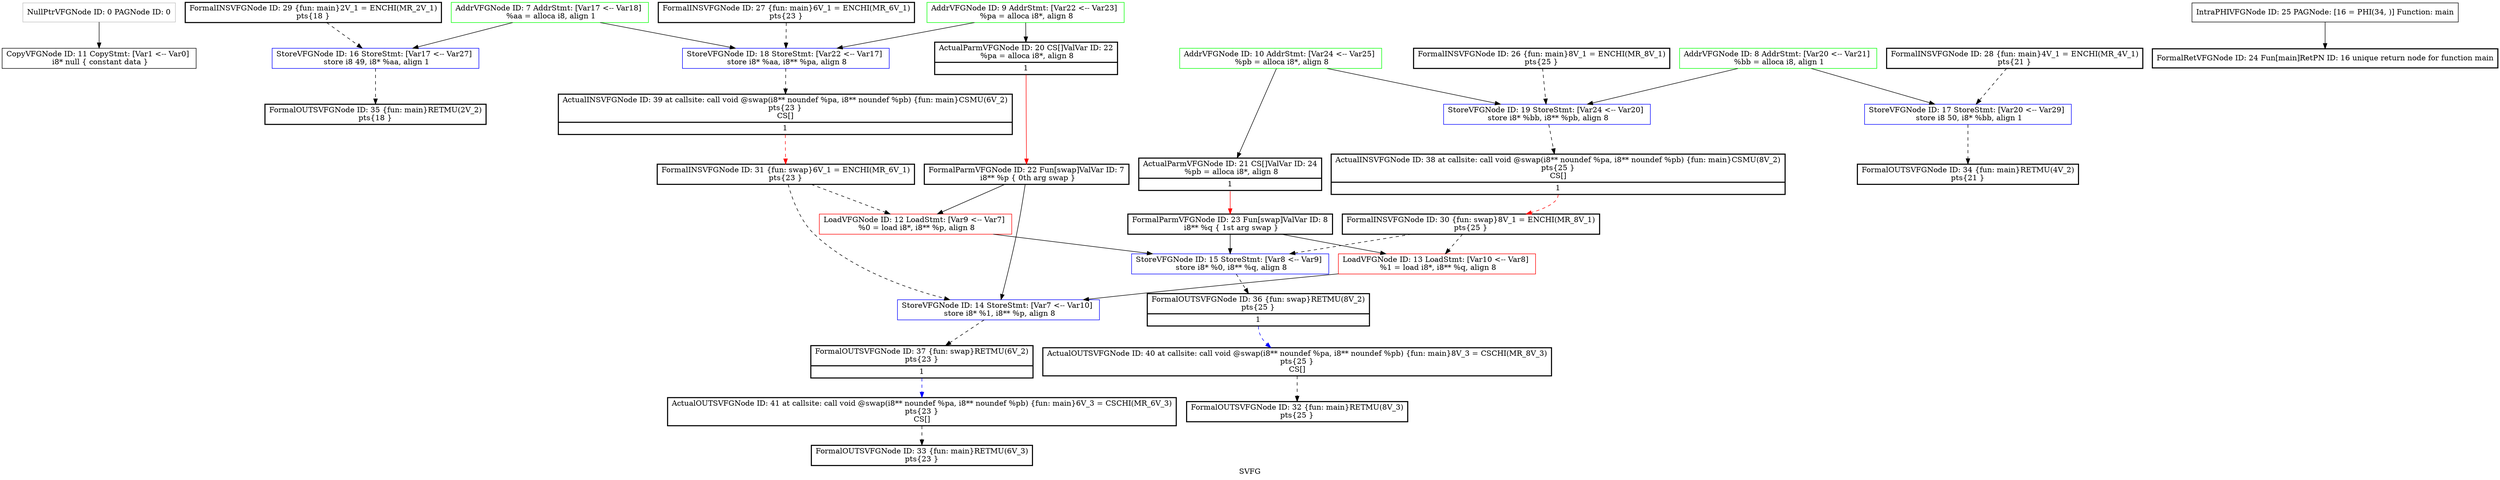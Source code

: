 digraph "SVFG" {
	label="SVFG";

	Node0x55a6cb588770 [shape=record,color=grey,label="{NullPtrVFGNode ID: 0 PAGNode ID: 0\n}"];
	Node0x55a6cb588770 -> Node0x55a6cb58a280[style=solid];
	Node0x55a6cb589b80 [shape=record,color=green,label="{AddrVFGNode ID: 7 AddrStmt: [Var17 \<-- Var18]  \n   %aa = alloca i8, align 1 }"];
	Node0x55a6cb589b80 -> Node0x55a6cb58aa20[style=solid];
	Node0x55a6cb589b80 -> Node0x55a6cb58aca0[style=solid];
	Node0x55a6cb589e30 [shape=record,color=green,label="{AddrVFGNode ID: 8 AddrStmt: [Var20 \<-- Var21]  \n   %bb = alloca i8, align 1 }"];
	Node0x55a6cb589e30 -> Node0x55a6cb58ab60[style=solid];
	Node0x55a6cb589e30 -> Node0x55a6cb58ade0[style=solid];
	Node0x55a6cb589fa0 [shape=record,color=green,label="{AddrVFGNode ID: 9 AddrStmt: [Var22 \<-- Var23]  \n   %pa = alloca i8*, align 8 }"];
	Node0x55a6cb589fa0 -> Node0x55a6cb58aca0[style=solid];
	Node0x55a6cb589fa0 -> Node0x55a6cb58af20[style=solid];
	Node0x55a6cb58a110 [shape=record,color=green,label="{AddrVFGNode ID: 10 AddrStmt: [Var24 \<-- Var25]  \n   %pb = alloca i8*, align 8 }"];
	Node0x55a6cb58a110 -> Node0x55a6cb58ade0[style=solid];
	Node0x55a6cb58a110 -> Node0x55a6cb58b070[style=solid];
	Node0x55a6cb58a280 [shape=record,color=black,label="{CopyVFGNode ID: 11 CopyStmt: [Var1 \<-- Var0]  \n i8* null \{ constant data \}}"];
	Node0x55a6cb58a3f0 [shape=record,color=red,label="{LoadVFGNode ID: 12 LoadStmt: [Var9 \<-- Var7]  \n   %0 = load i8*, i8** %p, align 8 }"];
	Node0x55a6cb58a3f0 -> Node0x55a6cb58a8e0[style=solid];
	Node0x55a6cb58a630 [shape=record,color=red,label="{LoadVFGNode ID: 13 LoadStmt: [Var10 \<-- Var8]  \n   %1 = load i8*, i8** %q, align 8 }"];
	Node0x55a6cb58a630 -> Node0x55a6cb58a7a0[style=solid];
	Node0x55a6cb58a7a0 [shape=record,color=blue,label="{StoreVFGNode ID: 14 StoreStmt: [Var7 \<-- Var10]  \n   store i8* %1, i8** %p, align 8 }"];
	Node0x55a6cb58a7a0 -> Node0x55a6cb58e0a0[style=dashed];
	Node0x55a6cb58a8e0 [shape=record,color=blue,label="{StoreVFGNode ID: 15 StoreStmt: [Var8 \<-- Var9]  \n   store i8* %0, i8** %q, align 8 }"];
	Node0x55a6cb58a8e0 -> Node0x55a6cb58dec0[style=dashed];
	Node0x55a6cb58aa20 [shape=record,color=blue,label="{StoreVFGNode ID: 16 StoreStmt: [Var17 \<-- Var27]  \n   store i8 49, i8* %aa, align 1 }"];
	Node0x55a6cb58aa20 -> Node0x55a6cb58dd50[style=dashed];
	Node0x55a6cb58ab60 [shape=record,color=blue,label="{StoreVFGNode ID: 17 StoreStmt: [Var20 \<-- Var29]  \n   store i8 50, i8* %bb, align 1 }"];
	Node0x55a6cb58ab60 -> Node0x55a6cb58dbe0[style=dashed];
	Node0x55a6cb58aca0 [shape=record,color=blue,label="{StoreVFGNode ID: 18 StoreStmt: [Var22 \<-- Var17]  \n   store i8* %aa, i8** %pa, align 8 }"];
	Node0x55a6cb58aca0 -> Node0x55a6cb58e460[style=dashed];
	Node0x55a6cb58ade0 [shape=record,color=blue,label="{StoreVFGNode ID: 19 StoreStmt: [Var24 \<-- Var20]  \n   store i8* %bb, i8** %pb, align 8 }"];
	Node0x55a6cb58ade0 -> Node0x55a6cb58e210[style=dashed];
	Node0x55a6cb58af20 [shape=record,color=black,penwidth=2,label="{ActualParmVFGNode ID: 20 CS[]ValVar ID: 22\n   %pa = alloca i8*, align 8 |{<s0>1}}"];
	Node0x55a6cb58af20:s0 -> Node0x55a6cb58b1e0[style=solid,color=red];
	Node0x55a6cb58b070 [shape=record,color=black,penwidth=2,label="{ActualParmVFGNode ID: 21 CS[]ValVar ID: 24\n   %pb = alloca i8*, align 8 |{<s0>1}}"];
	Node0x55a6cb58b070:s0 -> Node0x55a6cb58b490[style=solid,color=red];
	Node0x55a6cb58b1e0 [shape=record,color=black,penwidth=2,label="{FormalParmVFGNode ID: 22 Fun[swap]ValVar ID: 7\n i8** %p \{ 0th arg swap  \}}"];
	Node0x55a6cb58b1e0 -> Node0x55a6cb58a3f0[style=solid];
	Node0x55a6cb58b1e0 -> Node0x55a6cb58a7a0[style=solid];
	Node0x55a6cb58b490 [shape=record,color=black,penwidth=2,label="{FormalParmVFGNode ID: 23 Fun[swap]ValVar ID: 8\n i8** %q \{ 1st arg swap  \}}"];
	Node0x55a6cb58b490 -> Node0x55a6cb58a630[style=solid];
	Node0x55a6cb58b490 -> Node0x55a6cb58a8e0[style=solid];
	Node0x55a6cb58b6d0 [shape=record,color=black,penwidth=2,label="{FormalRetVFGNode ID: 24 Fun[main]RetPN ID: 16 unique return node for function main}"];
	Node0x55a6cb58b830 [shape=record,color=black,label="{IntraPHIVFGNode ID: 25 PAGNode: [16 = PHI(34, )]   Function: main }"];
	Node0x55a6cb58b830 -> Node0x55a6cb58b6d0[style=solid];
	Node0x55a6cb58cc90 [shape=record,color=black,penwidth=2,label="{FormalINSVFGNode ID: 26 \{fun: main\}8V_1 = ENCHI(MR_8V_1)\npts\{25 \}\n}"];
	Node0x55a6cb58cc90 -> Node0x55a6cb58ade0[style=dashed];
	Node0x55a6cb58cf10 [shape=record,color=black,penwidth=2,label="{FormalINSVFGNode ID: 27 \{fun: main\}6V_1 = ENCHI(MR_6V_1)\npts\{23 \}\n}"];
	Node0x55a6cb58cf10 -> Node0x55a6cb58aca0[style=dashed];
	Node0x55a6cb58d1a0 [shape=record,color=black,penwidth=2,label="{FormalINSVFGNode ID: 28 \{fun: main\}4V_1 = ENCHI(MR_4V_1)\npts\{21 \}\n}"];
	Node0x55a6cb58d1a0 -> Node0x55a6cb58ab60[style=dashed];
	Node0x55a6cb58d340 [shape=record,color=black,penwidth=2,label="{FormalINSVFGNode ID: 29 \{fun: main\}2V_1 = ENCHI(MR_2V_1)\npts\{18 \}\n}"];
	Node0x55a6cb58d340 -> Node0x55a6cb58aa20[style=dashed];
	Node0x55a6cb58d4e0 [shape=record,color=black,penwidth=2,label="{FormalINSVFGNode ID: 30 \{fun: swap\}8V_1 = ENCHI(MR_8V_1)\npts\{25 \}\n}"];
	Node0x55a6cb58d4e0 -> Node0x55a6cb58a630[style=dashed];
	Node0x55a6cb58d4e0 -> Node0x55a6cb58a8e0[style=dashed];
	Node0x55a6cb58d6f0 [shape=record,color=black,penwidth=2,label="{FormalINSVFGNode ID: 31 \{fun: swap\}6V_1 = ENCHI(MR_6V_1)\npts\{23 \}\n}"];
	Node0x55a6cb58d6f0 -> Node0x55a6cb58a3f0[style=dashed];
	Node0x55a6cb58d6f0 -> Node0x55a6cb58a7a0[style=dashed];
	Node0x55a6cb58d890 [shape=record,color=black,penwidth=2,label="{FormalOUTSVFGNode ID: 32 \{fun: main\}RETMU(8V_3)\npts\{25 \}\n}"];
	Node0x55a6cb58da70 [shape=record,color=black,penwidth=2,label="{FormalOUTSVFGNode ID: 33 \{fun: main\}RETMU(6V_3)\npts\{23 \}\n}"];
	Node0x55a6cb58dbe0 [shape=record,color=black,penwidth=2,label="{FormalOUTSVFGNode ID: 34 \{fun: main\}RETMU(4V_2)\npts\{21 \}\n}"];
	Node0x55a6cb58dd50 [shape=record,color=black,penwidth=2,label="{FormalOUTSVFGNode ID: 35 \{fun: main\}RETMU(2V_2)\npts\{18 \}\n}"];
	Node0x55a6cb58dec0 [shape=record,color=black,penwidth=2,label="{FormalOUTSVFGNode ID: 36 \{fun: swap\}RETMU(8V_2)\npts\{25 \}\n|{<s0>1}}"];
	Node0x55a6cb58dec0:s0 -> Node0x55a6cb58e5d0[style=dashed,color=blue];
	Node0x55a6cb58e0a0 [shape=record,color=black,penwidth=2,label="{FormalOUTSVFGNode ID: 37 \{fun: swap\}RETMU(6V_2)\npts\{23 \}\n|{<s0>1}}"];
	Node0x55a6cb58e0a0:s0 -> Node0x55a6cb58e850[style=dashed,color=blue];
	Node0x55a6cb58e210 [shape=record,color=black,penwidth=2,label="{ActualINSVFGNode ID: 38 at callsite:    call void @swap(i8** noundef %pa, i8** noundef %pb)  \{fun: main\}CSMU(8V_2)\npts\{25 \}\nCS[]|{<s0>1}}"];
	Node0x55a6cb58e210:s0 -> Node0x55a6cb58d4e0[style=dashed,color=red];
	Node0x55a6cb58e460 [shape=record,color=black,penwidth=2,label="{ActualINSVFGNode ID: 39 at callsite:    call void @swap(i8** noundef %pa, i8** noundef %pb)  \{fun: main\}CSMU(6V_2)\npts\{23 \}\nCS[]|{<s0>1}}"];
	Node0x55a6cb58e460:s0 -> Node0x55a6cb58d6f0[style=dashed,color=red];
	Node0x55a6cb58e5d0 [shape=record,color=black,penwidth=2,label="{ActualOUTSVFGNode ID: 40 at callsite:    call void @swap(i8** noundef %pa, i8** noundef %pb)  \{fun: main\}8V_3 = CSCHI(MR_8V_3)\npts\{25 \}\nCS[]}"];
	Node0x55a6cb58e5d0 -> Node0x55a6cb58d890[style=dashed];
	Node0x55a6cb58e850 [shape=record,color=black,penwidth=2,label="{ActualOUTSVFGNode ID: 41 at callsite:    call void @swap(i8** noundef %pa, i8** noundef %pb)  \{fun: main\}6V_3 = CSCHI(MR_6V_3)\npts\{23 \}\nCS[]}"];
	Node0x55a6cb58e850 -> Node0x55a6cb58da70[style=dashed];
}

